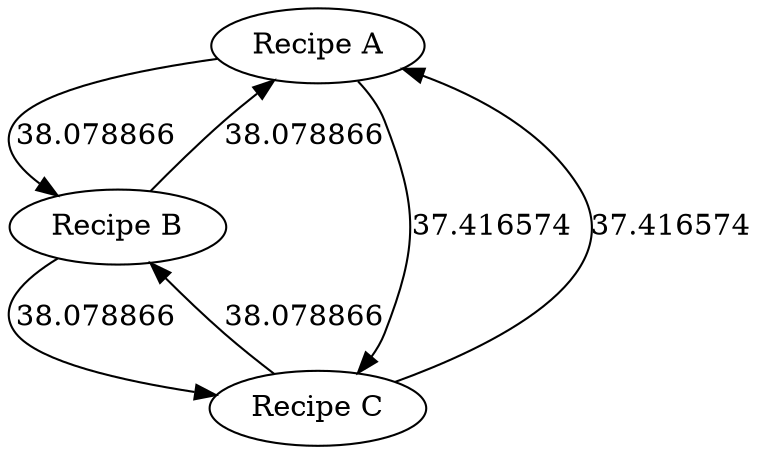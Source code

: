 digraph G  {
"Recipe A" -> "Recipe B" [label = "38.078866"];
"Recipe A" -> "Recipe C" [label = "37.416574"];
"Recipe B" -> "Recipe A" [label = "38.078866"];
"Recipe B" -> "Recipe C" [label = "38.078866"];
"Recipe C" -> "Recipe A" [label = "37.416574"];
"Recipe C" -> "Recipe B" [label = "38.078866"];
}
